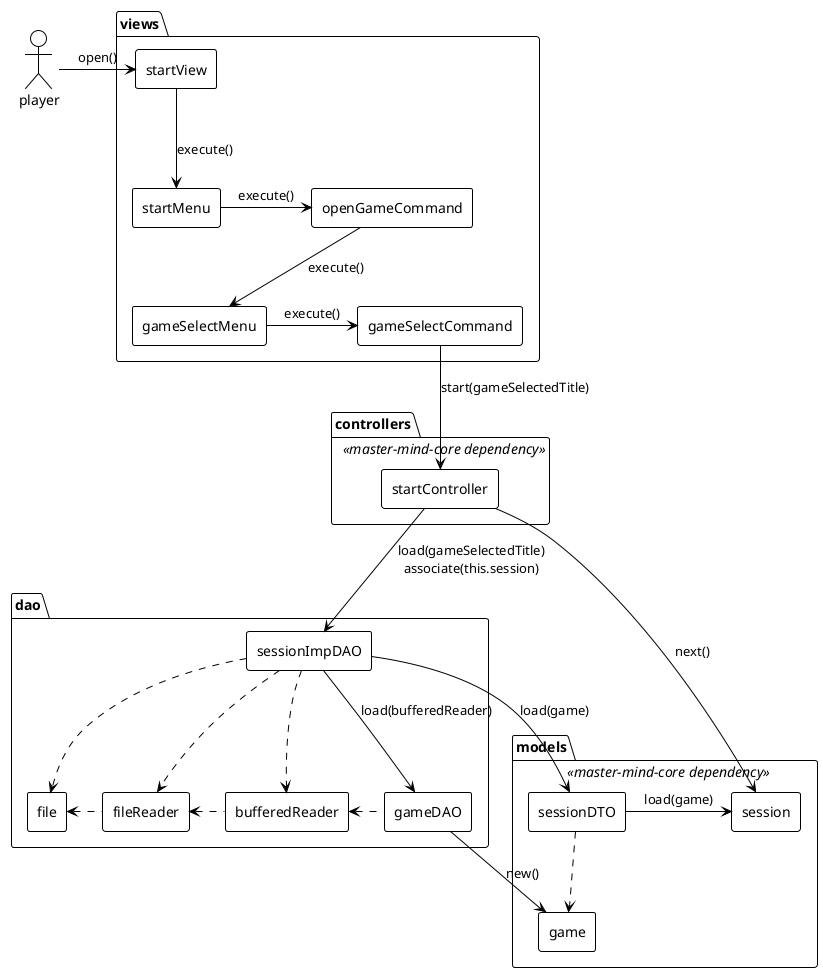 @startuml colaboration-open
!theme plain

actor player

package views {
    agent startView
    agent startMenu
    agent openGameCommand
    agent gameSelectMenu
    agent gameSelectCommand
}

player -right-> startView :open()
startView --> startMenu :execute()
startMenu -right-> openGameCommand :execute()
openGameCommand --> gameSelectMenu :execute()
gameSelectMenu -right-> gameSelectCommand :execute()

package controllers <<master-mind-core dependency>> {
    agent startController
}
gameSelectCommand --> startController :start(gameSelectedTitle)

package dao {
    agent sessionImpDAO
    agent gameDAO
    agent file 
    agent fileReader
    agent bufferedReader
}

package models <<master-mind-core dependency>>{
    agent session
    agent sessionDTO
    agent game
}

startController --> session :next()
startController --> sessionImpDAO :load(gameSelectedTitle)\nassociate(this.session)
sessionImpDAO --> gameDAO :load(bufferedReader)
sessionImpDAO --> sessionDTO :load(game)
sessionImpDAO ..> file
sessionImpDAO ..> fileReader
sessionImpDAO ..> bufferedReader
fileReader .left.> file
bufferedReader .left.> fileReader
gameDAO .left.> bufferedReader
sessionDTO -right-> session :load(game) 
sessionDTO ..> game 
gameDAO -right-> game :new()

@enduml